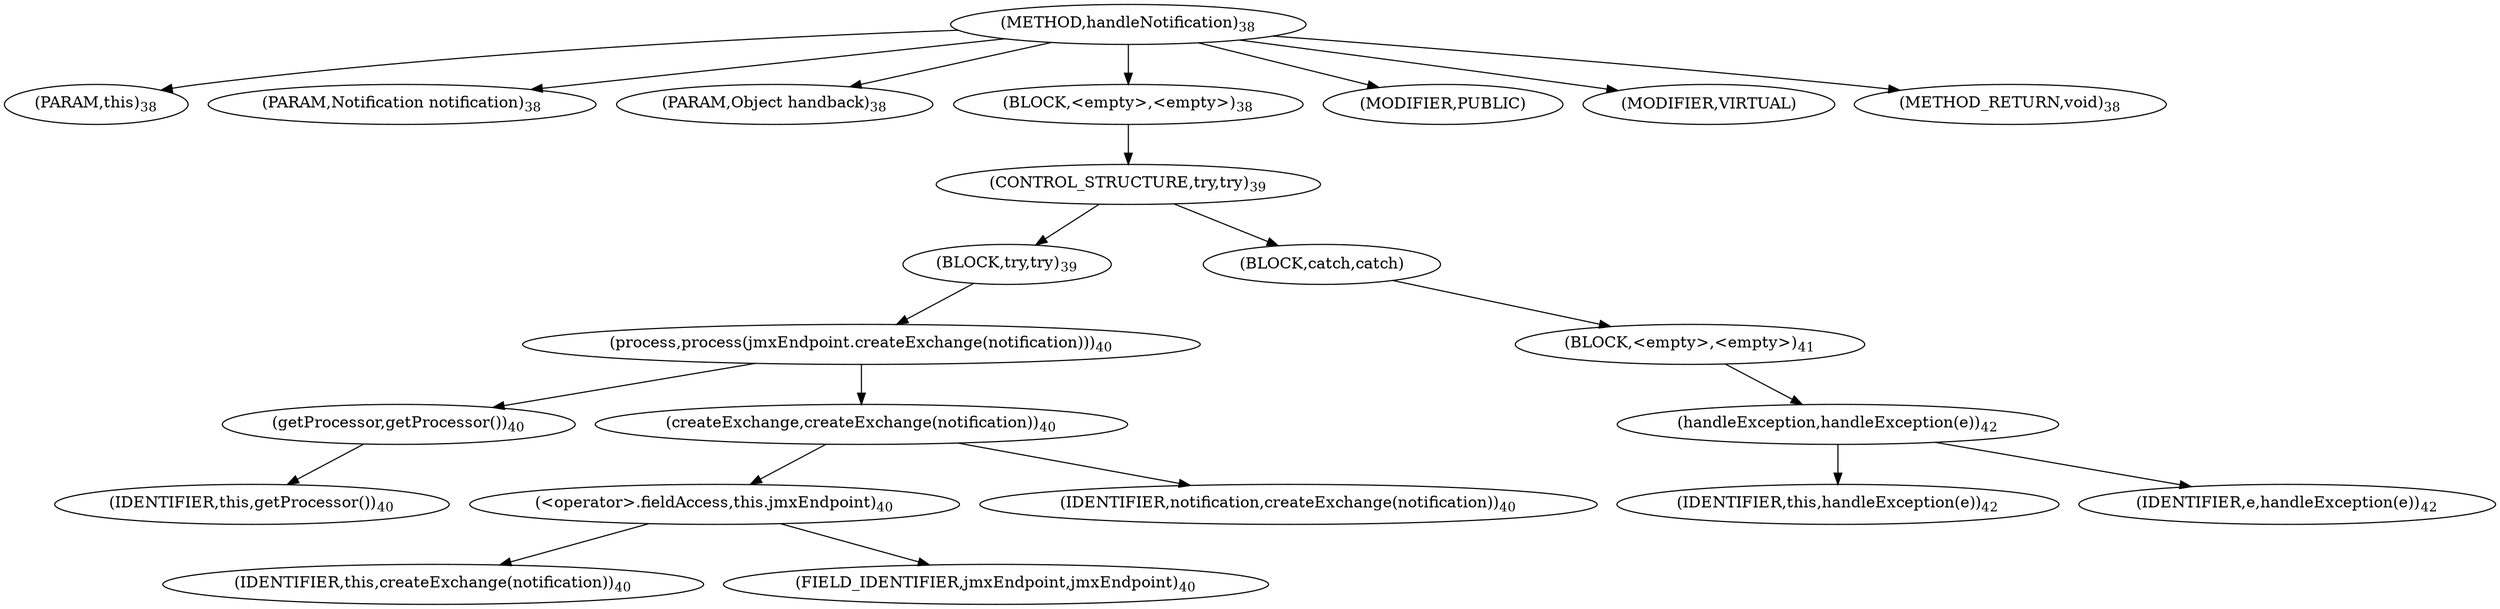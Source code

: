 digraph "handleNotification" {  
"27" [label = <(METHOD,handleNotification)<SUB>38</SUB>> ]
"7" [label = <(PARAM,this)<SUB>38</SUB>> ]
"28" [label = <(PARAM,Notification notification)<SUB>38</SUB>> ]
"29" [label = <(PARAM,Object handback)<SUB>38</SUB>> ]
"30" [label = <(BLOCK,&lt;empty&gt;,&lt;empty&gt;)<SUB>38</SUB>> ]
"31" [label = <(CONTROL_STRUCTURE,try,try)<SUB>39</SUB>> ]
"32" [label = <(BLOCK,try,try)<SUB>39</SUB>> ]
"33" [label = <(process,process(jmxEndpoint.createExchange(notification)))<SUB>40</SUB>> ]
"34" [label = <(getProcessor,getProcessor())<SUB>40</SUB>> ]
"6" [label = <(IDENTIFIER,this,getProcessor())<SUB>40</SUB>> ]
"35" [label = <(createExchange,createExchange(notification))<SUB>40</SUB>> ]
"36" [label = <(&lt;operator&gt;.fieldAccess,this.jmxEndpoint)<SUB>40</SUB>> ]
"37" [label = <(IDENTIFIER,this,createExchange(notification))<SUB>40</SUB>> ]
"38" [label = <(FIELD_IDENTIFIER,jmxEndpoint,jmxEndpoint)<SUB>40</SUB>> ]
"39" [label = <(IDENTIFIER,notification,createExchange(notification))<SUB>40</SUB>> ]
"40" [label = <(BLOCK,catch,catch)> ]
"41" [label = <(BLOCK,&lt;empty&gt;,&lt;empty&gt;)<SUB>41</SUB>> ]
"42" [label = <(handleException,handleException(e))<SUB>42</SUB>> ]
"8" [label = <(IDENTIFIER,this,handleException(e))<SUB>42</SUB>> ]
"43" [label = <(IDENTIFIER,e,handleException(e))<SUB>42</SUB>> ]
"44" [label = <(MODIFIER,PUBLIC)> ]
"45" [label = <(MODIFIER,VIRTUAL)> ]
"46" [label = <(METHOD_RETURN,void)<SUB>38</SUB>> ]
  "27" -> "7" 
  "27" -> "28" 
  "27" -> "29" 
  "27" -> "30" 
  "27" -> "44" 
  "27" -> "45" 
  "27" -> "46" 
  "30" -> "31" 
  "31" -> "32" 
  "31" -> "40" 
  "32" -> "33" 
  "33" -> "34" 
  "33" -> "35" 
  "34" -> "6" 
  "35" -> "36" 
  "35" -> "39" 
  "36" -> "37" 
  "36" -> "38" 
  "40" -> "41" 
  "41" -> "42" 
  "42" -> "8" 
  "42" -> "43" 
}
